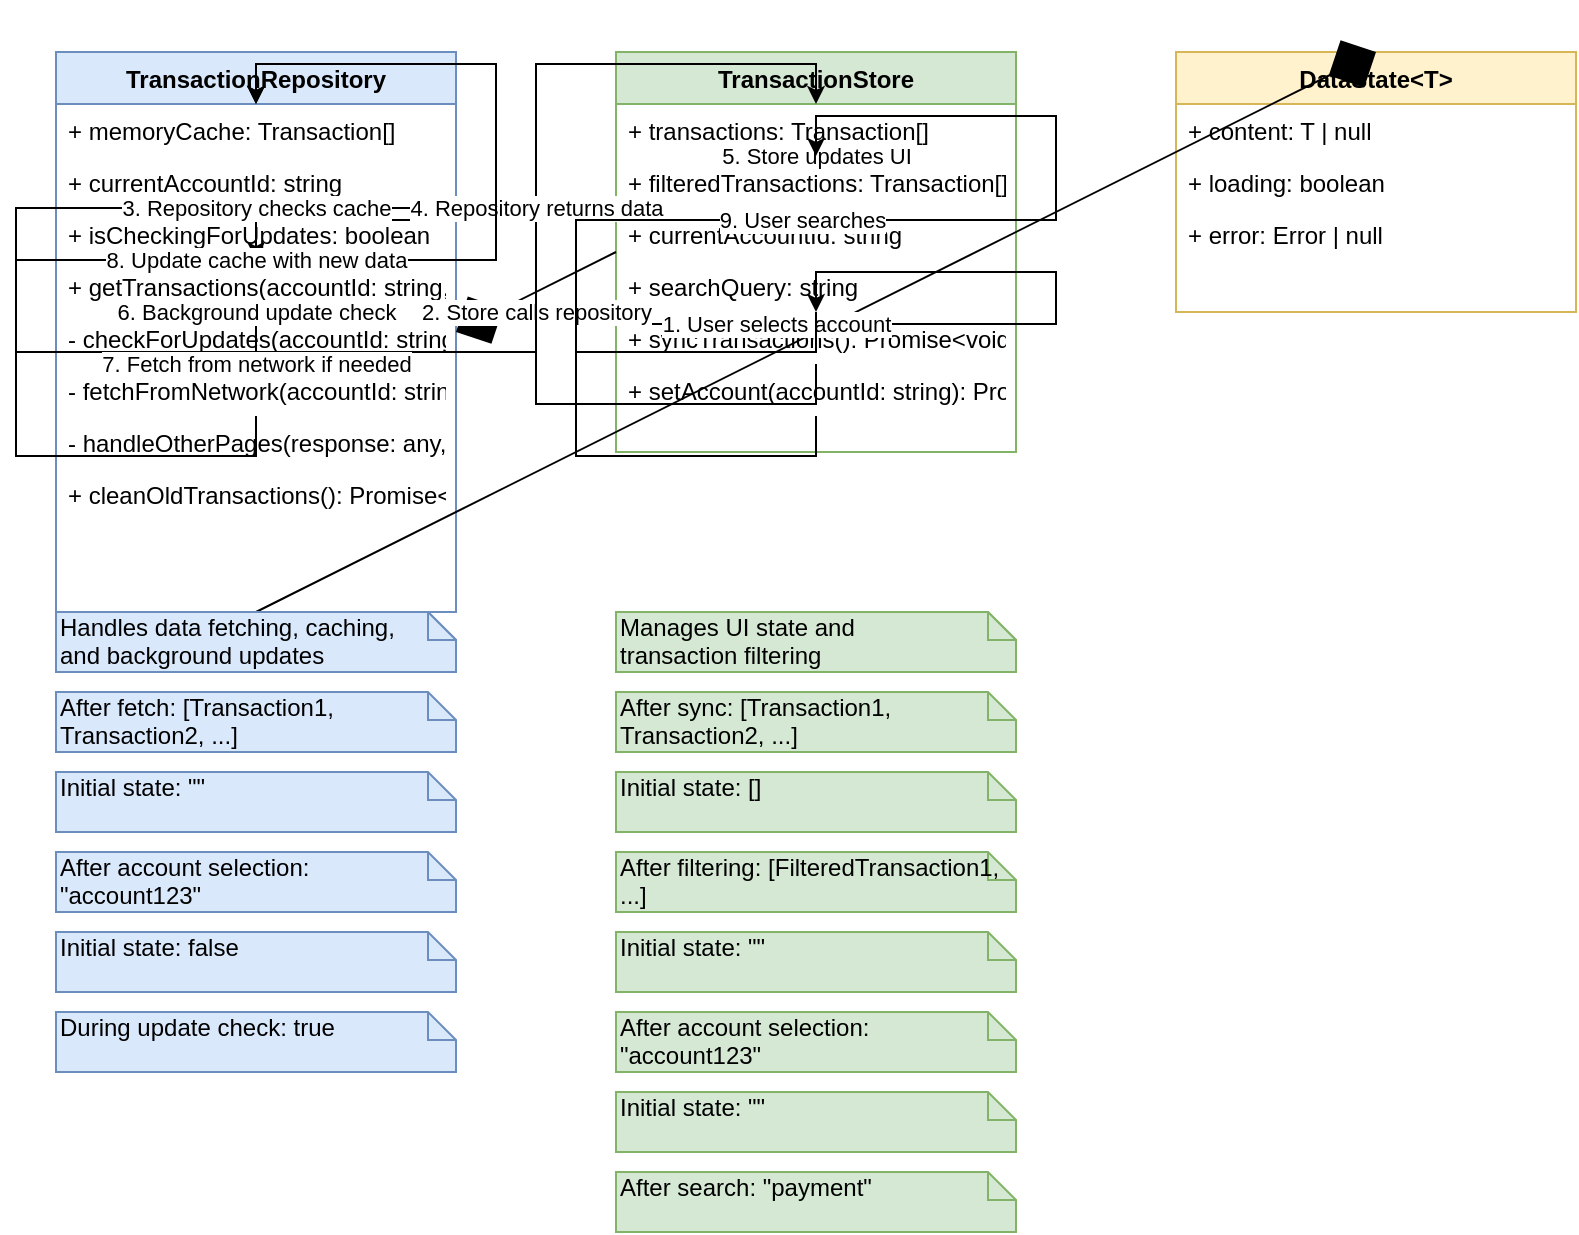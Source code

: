 <?xml version="1.0" encoding="UTF-8"?>
<mxfile version="21.1.9" type="device">
  <diagram id="architecture" name="Architecture">
    <mxGraphModel dx="1422" dy="762" grid="1" gridSize="10" guides="1" tooltips="1" connect="1" arrows="1" fold="1" page="1" pageScale="1" pageWidth="1169" pageHeight="827" math="0" shadow="0">
      <root>
        <mxCell id="0" />
        <mxCell id="1" parent="0" />
        
        <!-- TransactionRepository -->
        <mxCell id="transaction-repo" value="TransactionRepository" style="swimlane;fontStyle=1;align=center;verticalAlign=top;childLayout=stackLayout;horizontal=1;startSize=26;horizontalStack=0;resizeParent=1;resizeParentMax=0;resizeLast=0;collapsible=1;marginBottom=0;fillColor=#dae8fc;strokeColor=#6c8ebf;" vertex="1" parent="1">
          <mxGeometry x="40" y="40" width="200" height="280" as="geometry" />
        </mxCell>
        <mxCell id="memory-cache" value="+ memoryCache: Transaction[]" style="text;strokeColor=none;fillColor=none;align=left;verticalAlign=top;spacingLeft=4;spacingRight=4;overflow=hidden;rotatable=0;points=[[0,0.5],[1,0.5]];portConstraint=eastwest;" vertex="1" parent="transaction-repo">
          <mxGeometry y="26" width="200" height="26" as="geometry" />
        </mxCell>
        <mxCell id="current-account" value="+ currentAccountId: string" style="text;strokeColor=none;fillColor=none;align=left;verticalAlign=top;spacingLeft=4;spacingRight=4;overflow=hidden;rotatable=0;points=[[0,0.5],[1,0.5]];portConstraint=eastwest;" vertex="1" parent="transaction-repo">
          <mxGeometry y="52" width="200" height="26" as="geometry" />
        </mxCell>
        <mxCell id="is-checking" value="+ isCheckingForUpdates: boolean" style="text;strokeColor=none;fillColor=none;align=left;verticalAlign=top;spacingLeft=4;spacingRight=4;overflow=hidden;rotatable=0;points=[[0,0.5],[1,0.5]];portConstraint=eastwest;" vertex="1" parent="transaction-repo">
          <mxGeometry y="78" width="200" height="26" as="geometry" />
        </mxCell>
        <mxCell id="get-transactions" value="+ getTransactions(accountId: string, forceReload?: boolean): Promise&lt;DataState&lt;Transaction[]&gt;&gt;" style="text;strokeColor=none;fillColor=none;align=left;verticalAlign=top;spacingLeft=4;spacingRight=4;overflow=hidden;rotatable=0;points=[[0,0.5],[1,0.5]];portConstraint=eastwest;" vertex="1" parent="transaction-repo">
          <mxGeometry y="104" width="200" height="26" as="geometry" />
        </mxCell>
        <mxCell id="check-updates" value="- checkForUpdates(accountId: string): Promise&lt;void&gt;" style="text;strokeColor=none;fillColor=none;align=left;verticalAlign=top;spacingLeft=4;spacingRight=4;overflow=hidden;rotatable=0;points=[[0,0.5],[1,0.5]];portConstraint=eastwest;" vertex="1" parent="transaction-repo">
          <mxGeometry y="130" width="200" height="26" as="geometry" />
        </mxCell>
        <mxCell id="fetch-network" value="- fetchFromNetwork(accountId: string): Promise&lt;DataState&lt;Transaction[]&gt;&gt;" style="text;strokeColor=none;fillColor=none;align=left;verticalAlign=top;spacingLeft=4;spacingRight=4;overflow=hidden;rotatable=0;points=[[0,0.5],[1,0.5]];portConstraint=eastwest;" vertex="1" parent="transaction-repo">
          <mxGeometry y="156" width="200" height="26" as="geometry" />
        </mxCell>
        <mxCell id="handle-pages" value="- handleOtherPages(response: any, accountId: string): Promise&lt;void&gt;" style="text;strokeColor=none;fillColor=none;align=left;verticalAlign=top;spacingLeft=4;spacingRight=4;overflow=hidden;rotatable=0;points=[[0,0.5],[1,0.5]];portConstraint=eastwest;" vertex="1" parent="transaction-repo">
          <mxGeometry y="182" width="200" height="26" as="geometry" />
        </mxCell>
        <mxCell id="clean-old" value="+ cleanOldTransactions(): Promise&lt;void&gt;" style="text;strokeColor=none;fillColor=none;align=left;verticalAlign=top;spacingLeft=4;spacingRight=4;overflow=hidden;rotatable=0;points=[[0,0.5],[1,0.5]];portConstraint=eastwest;" vertex="1" parent="transaction-repo">
          <mxGeometry y="208" width="200" height="26" as="geometry" />
        </mxCell>
        
        <!-- TransactionStore -->
        <mxCell id="transaction-store" value="TransactionStore" style="swimlane;fontStyle=1;align=center;verticalAlign=top;childLayout=stackLayout;horizontal=1;startSize=26;horizontalStack=0;resizeParent=1;resizeParentMax=0;resizeLast=0;collapsible=1;marginBottom=0;fillColor=#d5e8d4;strokeColor=#82b366;" vertex="1" parent="1">
          <mxGeometry x="320" y="40" width="200" height="200" as="geometry" />
        </mxCell>
        <mxCell id="store-transactions" value="+ transactions: Transaction[]" style="text;strokeColor=none;fillColor=none;align=left;verticalAlign=top;spacingLeft=4;spacingRight=4;overflow=hidden;rotatable=0;points=[[0,0.5],[1,0.5]];portConstraint=eastwest;" vertex="1" parent="transaction-store">
          <mxGeometry y="26" width="200" height="26" as="geometry" />
        </mxCell>
        <mxCell id="store-filtered" value="+ filteredTransactions: Transaction[]" style="text;strokeColor=none;fillColor=none;align=left;verticalAlign=top;spacingLeft=4;spacingRight=4;overflow=hidden;rotatable=0;points=[[0,0.5],[1,0.5]];portConstraint=eastwest;" vertex="1" parent="transaction-store">
          <mxGeometry y="52" width="200" height="26" as="geometry" />
        </mxCell>
        <mxCell id="store-account" value="+ currentAccountId: string" style="text;strokeColor=none;fillColor=none;align=left;verticalAlign=top;spacingLeft=4;spacingRight=4;overflow=hidden;rotatable=0;points=[[0,0.5],[1,0.5]];portConstraint=eastwest;" vertex="1" parent="transaction-store">
          <mxGeometry y="78" width="200" height="26" as="geometry" />
        </mxCell>
        <mxCell id="store-search" value="+ searchQuery: string" style="text;strokeColor=none;fillColor=none;align=left;verticalAlign=top;spacingLeft=4;spacingRight=4;overflow=hidden;rotatable=0;points=[[0,0.5],[1,0.5]];portConstraint=eastwest;" vertex="1" parent="transaction-store">
          <mxGeometry y="104" width="200" height="26" as="geometry" />
        </mxCell>
        <mxCell id="store-sync" value="+ syncTransactions(): Promise&lt;void&gt;" style="text;strokeColor=none;fillColor=none;align=left;verticalAlign=top;spacingLeft=4;spacingRight=4;overflow=hidden;rotatable=0;points=[[0,0.5],[1,0.5]];portConstraint=eastwest;" vertex="1" parent="transaction-store">
          <mxGeometry y="130" width="200" height="26" as="geometry" />
        </mxCell>
        <mxCell id="store-set-account" value="+ setAccount(accountId: string): Promise&lt;void&gt;" style="text;strokeColor=none;fillColor=none;align=left;verticalAlign=top;spacingLeft=4;spacingRight=4;overflow=hidden;rotatable=0;points=[[0,0.5],[1,0.5]];portConstraint=eastwest;" vertex="1" parent="transaction-store">
          <mxGeometry y="156" width="200" height="26" as="geometry" />
        </mxCell>
        
        <!-- DataState Interface -->
        <mxCell id="data-state" value="DataState&lt;T&gt;" style="swimlane;fontStyle=1;align=center;verticalAlign=top;childLayout=stackLayout;horizontal=1;startSize=26;horizontalStack=0;resizeParent=1;resizeParentMax=0;resizeLast=0;collapsible=1;marginBottom=0;fillColor=#fff2cc;strokeColor=#d6b656;" vertex="1" parent="1">
          <mxGeometry x="600" y="40" width="200" height="130" as="geometry" />
        </mxCell>
        <mxCell id="data-content" value="+ content: T | null" style="text;strokeColor=none;fillColor=none;align=left;verticalAlign=top;spacingLeft=4;spacingRight=4;overflow=hidden;rotatable=0;points=[[0,0.5],[1,0.5]];portConstraint=eastwest;" vertex="1" parent="data-state">
          <mxGeometry y="26" width="200" height="26" as="geometry" />
        </mxCell>
        <mxCell id="data-loading" value="+ loading: boolean" style="text;strokeColor=none;fillColor=none;align=left;verticalAlign=top;spacingLeft=4;spacingRight=4;overflow=hidden;rotatable=0;points=[[0,0.5],[1,0.5]];portConstraint=eastwest;" vertex="1" parent="data-state">
          <mxGeometry y="52" width="200" height="26" as="geometry" />
        </mxCell>
        <mxCell id="data-error" value="+ error: Error | null" style="text;strokeColor=none;fillColor=none;align=left;verticalAlign=top;spacingLeft=4;spacingRight=4;overflow=hidden;rotatable=0;points=[[0,0.5],[1,0.5]];portConstraint=eastwest;" vertex="1" parent="data-state">
          <mxGeometry y="78" width="200" height="26" as="geometry" />
        </mxCell>
        
        <!-- Relationships -->
        <mxCell id="store-uses-repo" value="" style="endArrow=diamond;endFill=1;endSize=24;html=1;rounded=0;exitX=0;exitY=0.5;exitDx=0;exitDy=0;entryX=1;entryY=0.5;entryDx=0;entryDy=0;" edge="1" parent="1" source="transaction-store" target="transaction-repo">
          <mxGeometry width="160" relative="1" as="geometry">
            <mxPoint x="320" y="140" as="sourcePoint" />
            <mxPoint x="240" y="140" as="targetPoint" />
          </mxGeometry>
        </mxCell>
        <mxCell id="repo-uses-data" value="" style="endArrow=diamond;endFill=1;endSize=24;html=1;rounded=0;exitX=0.5;exitY=1;exitDx=0;exitDy=0;entryX=0.5;entryY=0;entryDx=0;entryDy=0;" edge="1" parent="1" source="transaction-repo" target="data-state">
          <mxGeometry width="160" relative="1" as="geometry">
            <mxPoint x="140" y="320" as="sourcePoint" />
            <mxPoint x="700" y="105" as="targetPoint" />
          </mxGeometry>
        </mxCell>
        
        <!-- Flow Arrows -->
        <mxCell id="flow-1" value="1. User selects account" style="edgeStyle=orthogonalEdgeStyle;rounded=0;orthogonalLoop=1;jettySize=auto;html=1;exitX=0.5;exitY=1;exitDx=0;exitDy=0;entryX=0.5;entryY=0;entryDx=0;entryDy=0;" edge="1" parent="1" source="store-set-account" target="store-sync">
          <mxGeometry relative="1" as="geometry">
            <mxPoint x="420" y="200" as="sourcePoint" />
            <mxPoint x="420" y="240" as="targetPoint" />
          </mxGeometry>
        </mxCell>
        <mxCell id="flow-2" value="2. Store calls repository" style="edgeStyle=orthogonalEdgeStyle;rounded=0;orthogonalLoop=1;jettySize=auto;html=1;exitX=0.5;exitY=1;exitDx=0;exitDy=0;entryX=0.5;entryY=0;entryDx=0;entryDy=0;" edge="1" parent="1" source="store-sync" target="get-transactions">
          <mxGeometry relative="1" as="geometry">
            <mxPoint x="420" y="240" as="sourcePoint" />
            <mxPoint x="140" y="240" as="targetPoint" />
          </mxGeometry>
        </mxCell>
        <mxCell id="flow-3" value="3. Repository checks cache" style="edgeStyle=orthogonalEdgeStyle;rounded=0;orthogonalLoop=1;jettySize=auto;html=1;exitX=0.5;exitY=1;exitDx=0;exitDy=0;entryX=0.5;entryY=0;entryDx=0;entryDy=0;" edge="1" parent="1" source="get-transactions" target="memory-cache">
          <mxGeometry relative="1" as="geometry">
            <mxPoint x="140" y="240" as="sourcePoint" />
            <mxPoint x="140" y="280" as="targetPoint" />
          </mxGeometry>
        </mxCell>
        <mxCell id="flow-4" value="4. Repository returns data" style="edgeStyle=orthogonalEdgeStyle;rounded=0;orthogonalLoop=1;jettySize=auto;html=1;exitX=0.5;exitY=1;exitDx=0;exitDy=0;entryX=0.5;entryY=0;entryDx=0;entryDy=0;" edge="1" parent="1" source="get-transactions" target="store-transactions">
          <mxGeometry relative="1" as="geometry">
            <mxPoint x="140" y="240" as="sourcePoint" />
            <mxPoint x="420" y="240" as="targetPoint" />
          </mxGeometry>
        </mxCell>
        <mxCell id="flow-5" value="5. Store updates UI" style="edgeStyle=orthogonalEdgeStyle;rounded=0;orthogonalLoop=1;jettySize=auto;html=1;exitX=0.5;exitY=1;exitDx=0;exitDy=0;entryX=0.5;entryY=0;entryDx=0;entryDy=0;" edge="1" parent="1" source="store-transactions" target="store-filtered">
          <mxGeometry relative="1" as="geometry">
            <mxPoint x="420" y="240" as="sourcePoint" />
            <mxPoint x="420" y="280" as="targetPoint" />
          </mxGeometry>
        </mxCell>
        <mxCell id="flow-6" value="6. Background update check" style="edgeStyle=orthogonalEdgeStyle;rounded=0;orthogonalLoop=1;jettySize=auto;html=1;exitX=0.5;exitY=1;exitDx=0;exitDy=0;entryX=0.5;entryY=0;entryDx=0;entryDy=0;" edge="1" parent="1" source="get-transactions" target="check-updates">
          <mxGeometry relative="1" as="geometry">
            <mxPoint x="140" y="240" as="sourcePoint" />
            <mxPoint x="140" y="320" as="targetPoint" />
          </mxGeometry>
        </mxCell>
        <mxCell id="flow-7" value="7. Fetch from network if needed" style="edgeStyle=orthogonalEdgeStyle;rounded=0;orthogonalLoop=1;jettySize=auto;html=1;exitX=0.5;exitY=1;exitDx=0;exitDy=0;entryX=0.5;entryY=0;entryDx=0;entryDy=0;" edge="1" parent="1" source="check-updates" target="fetch-network">
          <mxGeometry relative="1" as="geometry">
            <mxPoint x="140" y="320" as="sourcePoint" />
            <mxPoint x="140" y="360" as="targetPoint" />
          </mxGeometry>
        </mxCell>
        <mxCell id="flow-8" value="8. Update cache with new data" style="edgeStyle=orthogonalEdgeStyle;rounded=0;orthogonalLoop=1;jettySize=auto;html=1;exitX=0.5;exitY=1;exitDx=0;exitDy=0;entryX=0.5;entryY=0;entryDx=0;entryDy=0;" edge="1" parent="1" source="fetch-network" target="memory-cache">
          <mxGeometry relative="1" as="geometry">
            <mxPoint x="140" y="360" as="sourcePoint" />
            <mxPoint x="140" y="400" as="targetPoint" />
          </mxGeometry>
        </mxCell>
        <mxCell id="flow-9" value="9. User searches" style="edgeStyle=orthogonalEdgeStyle;rounded=0;orthogonalLoop=1;jettySize=auto;html=1;exitX=0.5;exitY=1;exitDx=0;exitDy=0;entryX=0.5;entryY=0;entryDx=0;entryDy=0;" edge="1" parent="1" source="store-search" target="store-filtered">
          <mxGeometry relative="1" as="geometry">
            <mxPoint x="420" y="320" as="sourcePoint" />
            <mxPoint x="420" y="360" as="targetPoint" />
          </mxGeometry>
        </mxCell>
        
        <!-- State Change Notes - Repository -->
        <mxCell id="state-note-1" value="Initial state: []" style="shape=note;whiteSpace=wrap;html=1;size=14;verticalAlign=top;align=left;spacingTop=-6;fillColor=#dae8fc;strokeColor=#6c8ebf;" vertex="1" parent="1">
          <mxGeometry x="40" y="320" width="200" height="30" as="geometry" />
        </mxCell>
        <mxCell id="state-note-2" value="After fetch: [Transaction1, Transaction2, ...]" style="shape=note;whiteSpace=wrap;html=1;size=14;verticalAlign=top;align=left;spacingTop=-6;fillColor=#dae8fc;strokeColor=#6c8ebf;" vertex="1" parent="1">
          <mxGeometry x="40" y="360" width="200" height="30" as="geometry" />
        </mxCell>
        <mxCell id="state-note-3" value="Initial state: &quot;&quot;" style="shape=note;whiteSpace=wrap;html=1;size=14;verticalAlign=top;align=left;spacingTop=-6;fillColor=#dae8fc;strokeColor=#6c8ebf;" vertex="1" parent="1">
          <mxGeometry x="40" y="400" width="200" height="30" as="geometry" />
        </mxCell>
        <mxCell id="state-note-4" value="After account selection: &quot;account123&quot;" style="shape=note;whiteSpace=wrap;html=1;size=14;verticalAlign=top;align=left;spacingTop=-6;fillColor=#dae8fc;strokeColor=#6c8ebf;" vertex="1" parent="1">
          <mxGeometry x="40" y="440" width="200" height="30" as="geometry" />
        </mxCell>
        <mxCell id="state-note-5" value="Initial state: false" style="shape=note;whiteSpace=wrap;html=1;size=14;verticalAlign=top;align=left;spacingTop=-6;fillColor=#dae8fc;strokeColor=#6c8ebf;" vertex="1" parent="1">
          <mxGeometry x="40" y="480" width="200" height="30" as="geometry" />
        </mxCell>
        <mxCell id="state-note-6" value="During update check: true" style="shape=note;whiteSpace=wrap;html=1;size=14;verticalAlign=top;align=left;spacingTop=-6;fillColor=#dae8fc;strokeColor=#6c8ebf;" vertex="1" parent="1">
          <mxGeometry x="40" y="520" width="200" height="30" as="geometry" />
        </mxCell>
        
        <!-- State Change Notes - Store -->
        <mxCell id="state-note-7" value="Initial state: []" style="shape=note;whiteSpace=wrap;html=1;size=14;verticalAlign=top;align=left;spacingTop=-6;fillColor=#d5e8d4;strokeColor=#82b366;" vertex="1" parent="1">
          <mxGeometry x="320" y="320" width="200" height="30" as="geometry" />
        </mxCell>
        <mxCell id="state-note-8" value="After sync: [Transaction1, Transaction2, ...]" style="shape=note;whiteSpace=wrap;html=1;size=14;verticalAlign=top;align=left;spacingTop=-6;fillColor=#d5e8d4;strokeColor=#82b366;" vertex="1" parent="1">
          <mxGeometry x="320" y="360" width="200" height="30" as="geometry" />
        </mxCell>
        <mxCell id="state-note-9" value="Initial state: []" style="shape=note;whiteSpace=wrap;html=1;size=14;verticalAlign=top;align=left;spacingTop=-6;fillColor=#d5e8d4;strokeColor=#82b366;" vertex="1" parent="1">
          <mxGeometry x="320" y="400" width="200" height="30" as="geometry" />
        </mxCell>
        <mxCell id="state-note-10" value="After filtering: [FilteredTransaction1, ...]" style="shape=note;whiteSpace=wrap;html=1;size=14;verticalAlign=top;align=left;spacingTop=-6;fillColor=#d5e8d4;strokeColor=#82b366;" vertex="1" parent="1">
          <mxGeometry x="320" y="440" width="200" height="30" as="geometry" />
        </mxCell>
        <mxCell id="state-note-11" value="Initial state: &quot;&quot;" style="shape=note;whiteSpace=wrap;html=1;size=14;verticalAlign=top;align=left;spacingTop=-6;fillColor=#d5e8d4;strokeColor=#82b366;" vertex="1" parent="1">
          <mxGeometry x="320" y="480" width="200" height="30" as="geometry" />
        </mxCell>
        <mxCell id="state-note-12" value="After account selection: &quot;account123&quot;" style="shape=note;whiteSpace=wrap;html=1;size=14;verticalAlign=top;align=left;spacingTop=-6;fillColor=#d5e8d4;strokeColor=#82b366;" vertex="1" parent="1">
          <mxGeometry x="320" y="520" width="200" height="30" as="geometry" />
        </mxCell>
        <mxCell id="state-note-13" value="Initial state: &quot;&quot;" style="shape=note;whiteSpace=wrap;html=1;size=14;verticalAlign=top;align=left;spacingTop=-6;fillColor=#d5e8d4;strokeColor=#82b366;" vertex="1" parent="1">
          <mxGeometry x="320" y="560" width="200" height="30" as="geometry" />
        </mxCell>
        <mxCell id="state-note-14" value="After search: &quot;payment&quot;" style="shape=note;whiteSpace=wrap;html=1;size=14;verticalAlign=top;align=left;spacingTop=-6;fillColor=#d5e8d4;strokeColor=#82b366;" vertex="1" parent="1">
          <mxGeometry x="320" y="600" width="200" height="30" as="geometry" />
        </mxCell>
        
        <!-- Notes -->
        <mxCell id="repo-note" value="Handles data fetching, caching,&#xa;and background updates" style="shape=note;whiteSpace=wrap;html=1;size=14;verticalAlign=top;align=left;spacingTop=-6;fillColor=#dae8fc;strokeColor=#6c8ebf;" vertex="1" parent="1">
          <mxGeometry x="40" y="320" width="200" height="30" as="geometry" />
        </mxCell>
        <mxCell id="store-note" value="Manages UI state and&#xa;transaction filtering" style="shape=note;whiteSpace=wrap;html=1;size=14;verticalAlign=top;align=left;spacingTop=-6;fillColor=#d5e8d4;strokeColor=#82b366;" vertex="1" parent="1">
          <mxGeometry x="320" y="320" width="200" height="30" as="geometry" />
        </mxCell>
      </root>
    </mxGraphModel>
  </diagram>
</mxfile> 